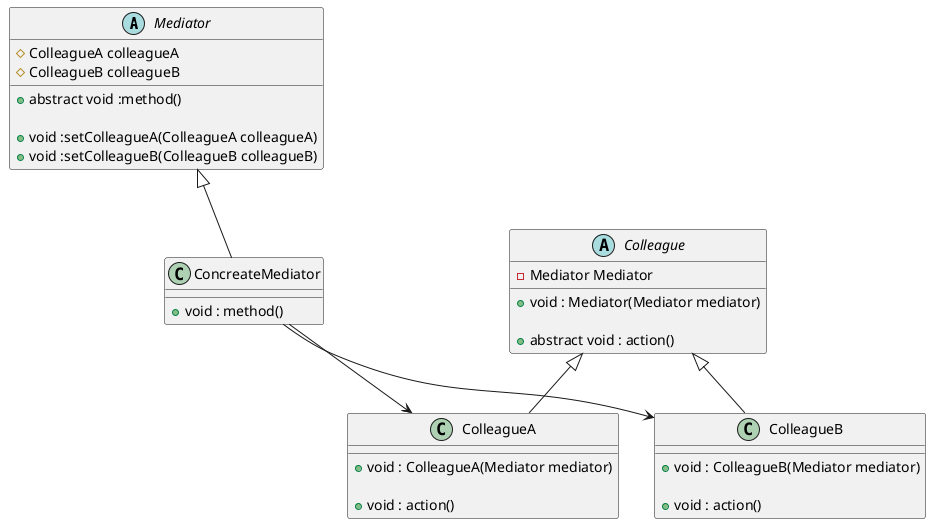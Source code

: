 @startuml



together {

abstract class Mediator{

   # ColleagueA colleagueA
   # ColleagueB colleagueB

   + abstract void :method()

   + void :setColleagueA(ColleagueA colleagueA)
   + void :setColleagueB(ColleagueB colleagueB)
}

class ConcreateMediator{

    + void : method()
}

}


together {

abstract class Colleague{

  - Mediator Mediator

  + void : Mediator(Mediator mediator)

  + abstract void : action()
}


class ColleagueA{

   + void : ColleagueA(Mediator mediator)

   + void : action()

}

class ColleagueB{

   + void : ColleagueB(Mediator mediator)

   + void : action()

}

}


 Colleague <|-- ColleagueA
 Colleague <|-- ColleagueB

 Mediator <|-- ConcreateMediator

 ConcreateMediator --> ColleagueA
 ConcreateMediator --> ColleagueB

@enduml